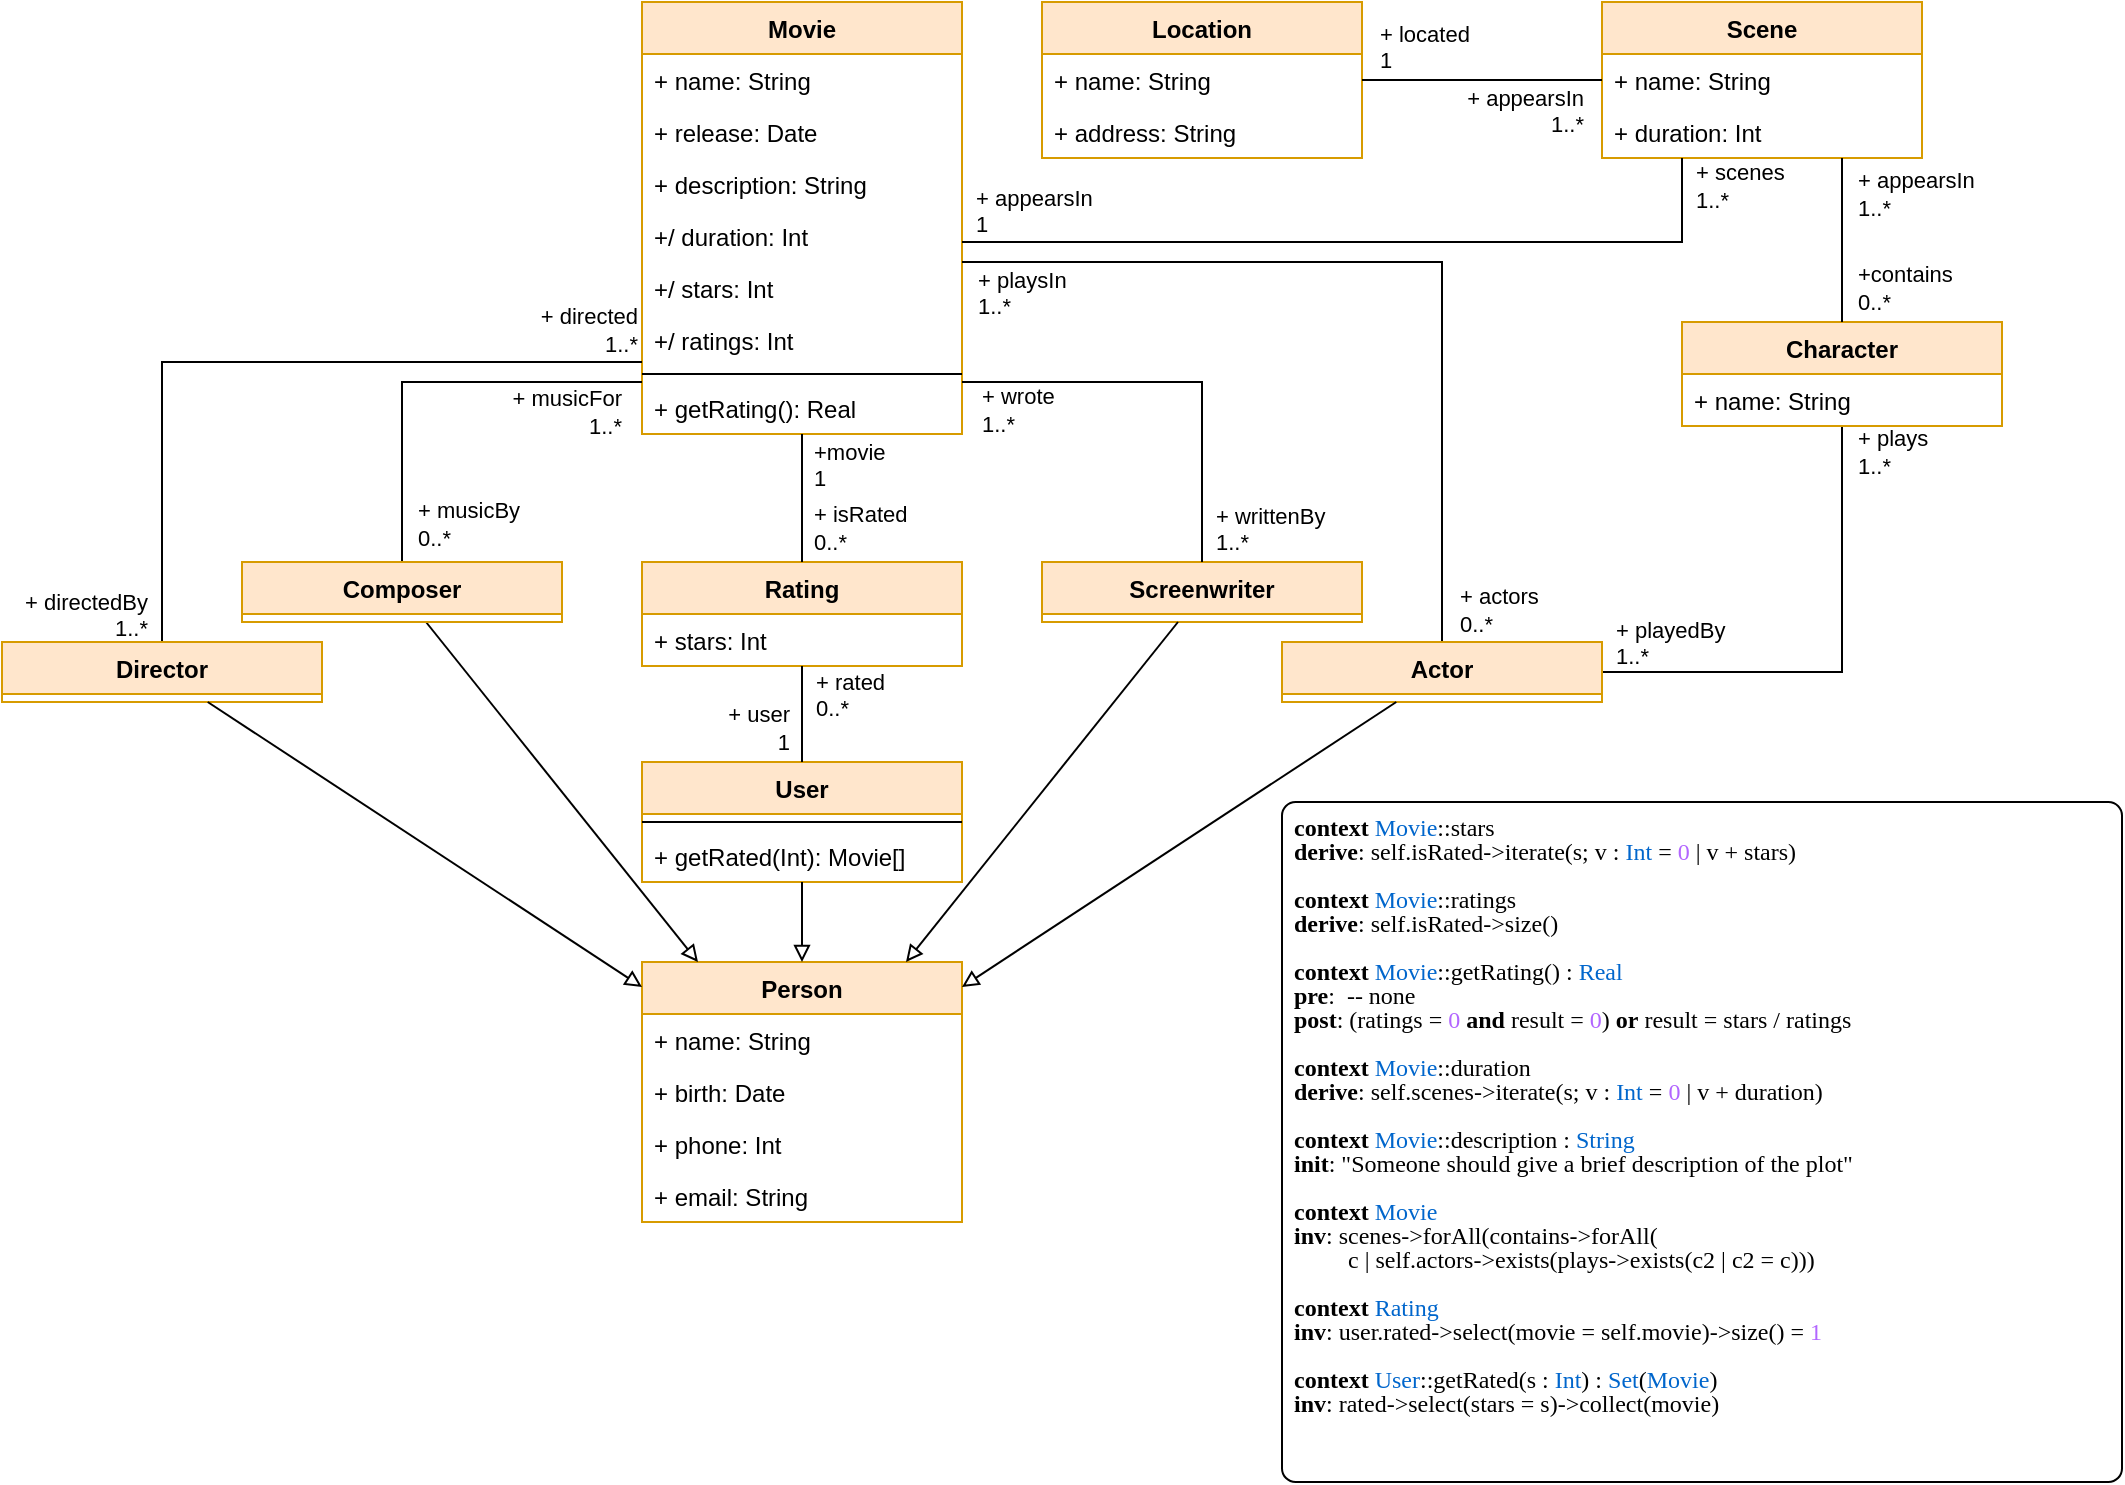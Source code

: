 <mxfile version="13.9.9" type="device"><diagram id="gXa_ElBsFq9UK7GmH2Hn" name="Page-1"><mxGraphModel dx="1422" dy="947" grid="1" gridSize="10" guides="1" tooltips="1" connect="1" arrows="1" fold="1" page="1" pageScale="1" pageWidth="850" pageHeight="1100" math="0" shadow="0"><root><mxCell id="0"/><mxCell id="1" parent="0"/><mxCell id="VgMsTObbNKX2HGXtcI_4-1" value="Movie" style="swimlane;fontStyle=1;align=center;verticalAlign=top;childLayout=stackLayout;horizontal=1;startSize=26;horizontalStack=0;resizeParent=1;resizeParentMax=0;resizeLast=0;collapsible=1;marginBottom=0;fillColor=#ffe6cc;strokeColor=#d79b00;comic=0;" parent="1" vertex="1"><mxGeometry x="320" width="160" height="216" as="geometry"/></mxCell><mxCell id="12wuBCQsUMQKoUEvTXMY-10" value="+ name: String" style="text;strokeColor=none;fillColor=none;align=left;verticalAlign=top;spacingLeft=4;spacingRight=4;overflow=hidden;rotatable=0;points=[[0,0.5],[1,0.5]];portConstraint=eastwest;" parent="VgMsTObbNKX2HGXtcI_4-1" vertex="1"><mxGeometry y="26" width="160" height="26" as="geometry"/></mxCell><mxCell id="12wuBCQsUMQKoUEvTXMY-11" value="+ release: Date" style="text;strokeColor=none;fillColor=none;align=left;verticalAlign=top;spacingLeft=4;spacingRight=4;overflow=hidden;rotatable=0;points=[[0,0.5],[1,0.5]];portConstraint=eastwest;" parent="VgMsTObbNKX2HGXtcI_4-1" vertex="1"><mxGeometry y="52" width="160" height="26" as="geometry"/></mxCell><mxCell id="12wuBCQsUMQKoUEvTXMY-27" value="+ description: String" style="text;strokeColor=none;fillColor=none;align=left;verticalAlign=top;spacingLeft=4;spacingRight=4;overflow=hidden;rotatable=0;points=[[0,0.5],[1,0.5]];portConstraint=eastwest;" parent="VgMsTObbNKX2HGXtcI_4-1" vertex="1"><mxGeometry y="78" width="160" height="26" as="geometry"/></mxCell><mxCell id="12wuBCQsUMQKoUEvTXMY-13" value="+/ duration: Int" style="text;strokeColor=none;fillColor=none;align=left;verticalAlign=top;spacingLeft=4;spacingRight=4;overflow=hidden;rotatable=0;points=[[0,0.5],[1,0.5]];portConstraint=eastwest;" parent="VgMsTObbNKX2HGXtcI_4-1" vertex="1"><mxGeometry y="104" width="160" height="26" as="geometry"/></mxCell><mxCell id="urImK_rs9Gk4mbMDequv-2" value="+/ stars: Int" style="text;strokeColor=none;fillColor=none;align=left;verticalAlign=top;spacingLeft=4;spacingRight=4;overflow=hidden;rotatable=0;points=[[0,0.5],[1,0.5]];portConstraint=eastwest;" parent="VgMsTObbNKX2HGXtcI_4-1" vertex="1"><mxGeometry y="130" width="160" height="26" as="geometry"/></mxCell><mxCell id="urImK_rs9Gk4mbMDequv-3" value="+/ ratings: Int" style="text;strokeColor=none;fillColor=none;align=left;verticalAlign=top;spacingLeft=4;spacingRight=4;overflow=hidden;rotatable=0;points=[[0,0.5],[1,0.5]];portConstraint=eastwest;" parent="VgMsTObbNKX2HGXtcI_4-1" vertex="1"><mxGeometry y="156" width="160" height="26" as="geometry"/></mxCell><mxCell id="urImK_rs9Gk4mbMDequv-23" value="" style="line;strokeWidth=1;fillColor=none;align=left;verticalAlign=middle;spacingTop=-1;spacingLeft=3;spacingRight=3;rotatable=0;labelPosition=right;points=[];portConstraint=eastwest;" parent="VgMsTObbNKX2HGXtcI_4-1" vertex="1"><mxGeometry y="182" width="160" height="8" as="geometry"/></mxCell><mxCell id="urImK_rs9Gk4mbMDequv-24" value="+ getRating(): Real" style="text;strokeColor=none;fillColor=none;align=left;verticalAlign=top;spacingLeft=4;spacingRight=4;overflow=hidden;rotatable=0;points=[[0,0.5],[1,0.5]];portConstraint=eastwest;" parent="VgMsTObbNKX2HGXtcI_4-1" vertex="1"><mxGeometry y="190" width="160" height="26" as="geometry"/></mxCell><mxCell id="12wuBCQsUMQKoUEvTXMY-23" style="edgeStyle=orthogonalEdgeStyle;rounded=0;orthogonalLoop=1;jettySize=auto;html=1;startArrow=none;startFill=0;endArrow=none;endFill=0;" parent="1" source="VgMsTObbNKX2HGXtcI_4-5" target="VgMsTObbNKX2HGXtcI_4-1" edge="1"><mxGeometry relative="1" as="geometry"><mxPoint x="160" y="338" as="sourcePoint"/><Array as="points"><mxPoint x="80" y="180"/></Array></mxGeometry></mxCell><mxCell id="dgfUO28k2hxPLU1Zi7Mp-28" value="+ directed&lt;br&gt;&lt;div&gt;1..*&lt;/div&gt;" style="edgeLabel;html=1;align=right;verticalAlign=middle;resizable=0;points=[];" parent="12wuBCQsUMQKoUEvTXMY-23" vertex="1" connectable="0"><mxGeometry x="0.862" y="-1" relative="1" as="geometry"><mxPoint x="24" y="-17" as="offset"/></mxGeometry></mxCell><mxCell id="dgfUO28k2hxPLU1Zi7Mp-29" value="+ directedBy&lt;br&gt;1..*" style="edgeLabel;html=1;align=right;verticalAlign=bottom;resizable=0;points=[];" parent="12wuBCQsUMQKoUEvTXMY-23" vertex="1" connectable="0"><mxGeometry x="-0.929" y="-1" relative="1" as="geometry"><mxPoint x="-8" y="15" as="offset"/></mxGeometry></mxCell><mxCell id="VgMsTObbNKX2HGXtcI_4-5" value="Director" style="swimlane;fontStyle=1;align=center;verticalAlign=top;childLayout=stackLayout;horizontal=1;startSize=26;horizontalStack=0;resizeParent=1;resizeParentMax=0;resizeLast=0;collapsible=1;marginBottom=0;fillColor=#ffe6cc;strokeColor=#d79b00;comic=0;" parent="1" vertex="1"><mxGeometry y="320" width="160" height="30" as="geometry"/></mxCell><mxCell id="12wuBCQsUMQKoUEvTXMY-20" style="edgeStyle=orthogonalEdgeStyle;rounded=0;orthogonalLoop=1;jettySize=auto;html=1;startArrow=none;startFill=0;endArrow=none;endFill=0;" parent="1" source="VgMsTObbNKX2HGXtcI_4-7" target="VgMsTObbNKX2HGXtcI_4-8" edge="1"><mxGeometry relative="1" as="geometry"/></mxCell><mxCell id="dgfUO28k2hxPLU1Zi7Mp-21" value="+ plays&lt;br&gt;&lt;div&gt;1..*&lt;/div&gt;" style="edgeLabel;html=1;align=left;verticalAlign=middle;resizable=0;points=[];" parent="12wuBCQsUMQKoUEvTXMY-20" vertex="1" connectable="0"><mxGeometry x="0.855" y="-1" relative="1" as="geometry"><mxPoint x="5" y="-5" as="offset"/></mxGeometry></mxCell><mxCell id="dgfUO28k2hxPLU1Zi7Mp-22" value="+ playedBy&lt;br&gt;1..*" style="edgeLabel;html=1;align=left;verticalAlign=bottom;resizable=0;points=[];" parent="12wuBCQsUMQKoUEvTXMY-20" vertex="1" connectable="0"><mxGeometry x="-0.831" y="-3" relative="1" as="geometry"><mxPoint x="-16" y="-3" as="offset"/></mxGeometry></mxCell><mxCell id="12wuBCQsUMQKoUEvTXMY-25" style="edgeStyle=orthogonalEdgeStyle;rounded=0;orthogonalLoop=1;jettySize=auto;html=1;startArrow=none;startFill=0;endArrow=none;endFill=0;" parent="1" source="VgMsTObbNKX2HGXtcI_4-7" target="VgMsTObbNKX2HGXtcI_4-1" edge="1"><mxGeometry relative="1" as="geometry"><Array as="points"><mxPoint x="720" y="130"/></Array></mxGeometry></mxCell><mxCell id="dgfUO28k2hxPLU1Zi7Mp-24" value="+ playsIn&lt;br&gt;1..*" style="edgeLabel;html=1;align=left;verticalAlign=top;resizable=0;points=[];" parent="12wuBCQsUMQKoUEvTXMY-25" vertex="1" connectable="0"><mxGeometry x="0.934" relative="1" as="geometry"><mxPoint x="-8" y="-4" as="offset"/></mxGeometry></mxCell><mxCell id="dgfUO28k2hxPLU1Zi7Mp-25" value="+ actors&lt;br&gt;0..*" style="edgeLabel;html=1;align=left;verticalAlign=middle;resizable=0;points=[];" parent="12wuBCQsUMQKoUEvTXMY-25" vertex="1" connectable="0"><mxGeometry x="-0.92" relative="1" as="geometry"><mxPoint x="7" y="1" as="offset"/></mxGeometry></mxCell><mxCell id="VgMsTObbNKX2HGXtcI_4-7" value="Actor" style="swimlane;fontStyle=1;align=center;verticalAlign=top;childLayout=stackLayout;horizontal=1;startSize=26;horizontalStack=0;resizeParent=1;resizeParentMax=0;resizeLast=0;collapsible=1;marginBottom=0;fillColor=#ffe6cc;strokeColor=#d79b00;comic=0;" parent="1" vertex="1"><mxGeometry x="640" y="320" width="160" height="30" as="geometry"/></mxCell><mxCell id="VgMsTObbNKX2HGXtcI_4-8" value="Character" style="swimlane;fontStyle=1;align=center;verticalAlign=top;childLayout=stackLayout;horizontal=1;startSize=26;horizontalStack=0;resizeParent=1;resizeParentMax=0;resizeLast=0;collapsible=1;marginBottom=0;fillColor=#ffe6cc;strokeColor=#d79b00;comic=0;" parent="1" vertex="1"><mxGeometry x="840" y="160" width="160" height="52" as="geometry"/></mxCell><mxCell id="12wuBCQsUMQKoUEvTXMY-7" value="+ name: String" style="text;strokeColor=none;fillColor=none;align=left;verticalAlign=top;spacingLeft=4;spacingRight=4;overflow=hidden;rotatable=0;points=[[0,0.5],[1,0.5]];portConstraint=eastwest;" parent="VgMsTObbNKX2HGXtcI_4-8" vertex="1"><mxGeometry y="26" width="160" height="26" as="geometry"/></mxCell><mxCell id="VgMsTObbNKX2HGXtcI_4-9" value="Scene" style="swimlane;fontStyle=1;align=center;verticalAlign=top;childLayout=stackLayout;horizontal=1;startSize=26;horizontalStack=0;resizeParent=1;resizeParentMax=0;resizeLast=0;collapsible=1;marginBottom=0;fillColor=#ffe6cc;strokeColor=#d79b00;comic=0;" parent="1" vertex="1"><mxGeometry x="800" width="160" height="78" as="geometry"/></mxCell><mxCell id="12wuBCQsUMQKoUEvTXMY-12" value="+ name: String" style="text;strokeColor=none;fillColor=none;align=left;verticalAlign=top;spacingLeft=4;spacingRight=4;overflow=hidden;rotatable=0;points=[[0,0.5],[1,0.5]];portConstraint=eastwest;" parent="VgMsTObbNKX2HGXtcI_4-9" vertex="1"><mxGeometry y="26" width="160" height="26" as="geometry"/></mxCell><mxCell id="12wuBCQsUMQKoUEvTXMY-9" value="+ duration: Int" style="text;strokeColor=none;fillColor=none;align=left;verticalAlign=top;spacingLeft=4;spacingRight=4;overflow=hidden;rotatable=0;points=[[0,0.5],[1,0.5]];portConstraint=eastwest;" parent="VgMsTObbNKX2HGXtcI_4-9" vertex="1"><mxGeometry y="52" width="160" height="26" as="geometry"/></mxCell><mxCell id="VgMsTObbNKX2HGXtcI_4-10" value="Location" style="swimlane;fontStyle=1;align=center;verticalAlign=top;childLayout=stackLayout;horizontal=1;startSize=26;horizontalStack=0;resizeParent=1;resizeParentMax=0;resizeLast=0;collapsible=1;marginBottom=0;fillColor=#ffe6cc;strokeColor=#d79b00;comic=0;" parent="1" vertex="1"><mxGeometry x="520" width="160" height="78" as="geometry"/></mxCell><mxCell id="12wuBCQsUMQKoUEvTXMY-14" value="+ name: String" style="text;strokeColor=none;fillColor=none;align=left;verticalAlign=top;spacingLeft=4;spacingRight=4;overflow=hidden;rotatable=0;points=[[0,0.5],[1,0.5]];portConstraint=eastwest;" parent="VgMsTObbNKX2HGXtcI_4-10" vertex="1"><mxGeometry y="26" width="160" height="26" as="geometry"/></mxCell><mxCell id="12wuBCQsUMQKoUEvTXMY-8" value="+ address: String" style="text;strokeColor=none;fillColor=none;align=left;verticalAlign=top;spacingLeft=4;spacingRight=4;overflow=hidden;rotatable=0;points=[[0,0.5],[1,0.5]];portConstraint=eastwest;" parent="VgMsTObbNKX2HGXtcI_4-10" vertex="1"><mxGeometry y="52" width="160" height="26" as="geometry"/></mxCell><mxCell id="12wuBCQsUMQKoUEvTXMY-1" value="Person" style="swimlane;fontStyle=1;align=center;verticalAlign=top;childLayout=stackLayout;horizontal=1;startSize=26;horizontalStack=0;resizeParent=1;resizeParentMax=0;resizeLast=0;collapsible=1;marginBottom=0;fillColor=#ffe6cc;strokeColor=#d79b00;comic=0;" parent="1" vertex="1"><mxGeometry x="320" y="480" width="160" height="130" as="geometry"/></mxCell><mxCell id="12wuBCQsUMQKoUEvTXMY-2" value="+ name: String" style="text;strokeColor=none;fillColor=none;align=left;verticalAlign=top;spacingLeft=4;spacingRight=4;overflow=hidden;rotatable=0;points=[[0,0.5],[1,0.5]];portConstraint=eastwest;" parent="12wuBCQsUMQKoUEvTXMY-1" vertex="1"><mxGeometry y="26" width="160" height="26" as="geometry"/></mxCell><mxCell id="12wuBCQsUMQKoUEvTXMY-5" value="+ birth: Date" style="text;strokeColor=none;fillColor=none;align=left;verticalAlign=top;spacingLeft=4;spacingRight=4;overflow=hidden;rotatable=0;points=[[0,0.5],[1,0.5]];portConstraint=eastwest;" parent="12wuBCQsUMQKoUEvTXMY-1" vertex="1"><mxGeometry y="52" width="160" height="26" as="geometry"/></mxCell><mxCell id="12wuBCQsUMQKoUEvTXMY-3" value="+ phone: Int" style="text;strokeColor=none;fillColor=none;align=left;verticalAlign=top;spacingLeft=4;spacingRight=4;overflow=hidden;rotatable=0;points=[[0,0.5],[1,0.5]];portConstraint=eastwest;" parent="12wuBCQsUMQKoUEvTXMY-1" vertex="1"><mxGeometry y="78" width="160" height="26" as="geometry"/></mxCell><mxCell id="12wuBCQsUMQKoUEvTXMY-4" value="+ email: String" style="text;strokeColor=none;fillColor=none;align=left;verticalAlign=top;spacingLeft=4;spacingRight=4;overflow=hidden;rotatable=0;points=[[0,0.5],[1,0.5]];portConstraint=eastwest;" parent="12wuBCQsUMQKoUEvTXMY-1" vertex="1"><mxGeometry y="104" width="160" height="26" as="geometry"/></mxCell><mxCell id="VgMsTObbNKX2HGXtcI_4-6" value="Screenwriter" style="swimlane;fontStyle=1;align=center;verticalAlign=top;childLayout=stackLayout;horizontal=1;startSize=26;horizontalStack=0;resizeParent=1;resizeParentMax=0;resizeLast=0;collapsible=1;marginBottom=0;fillColor=#ffe6cc;strokeColor=#d79b00;comic=0;" parent="1" vertex="1"><mxGeometry x="520" y="280" width="160" height="30" as="geometry"/></mxCell><mxCell id="12wuBCQsUMQKoUEvTXMY-26" style="edgeStyle=orthogonalEdgeStyle;rounded=0;orthogonalLoop=1;jettySize=auto;html=1;startArrow=none;startFill=0;endArrow=none;endFill=0;" parent="1" source="12wuBCQsUMQKoUEvTXMY-15" target="VgMsTObbNKX2HGXtcI_4-1" edge="1"><mxGeometry relative="1" as="geometry"><Array as="points"><mxPoint x="200" y="190"/></Array></mxGeometry></mxCell><mxCell id="dgfUO28k2hxPLU1Zi7Mp-30" value="+ musicBy&lt;br&gt;0..*" style="edgeLabel;html=1;align=left;verticalAlign=middle;resizable=0;points=[];" parent="12wuBCQsUMQKoUEvTXMY-26" vertex="1" connectable="0"><mxGeometry x="-0.523" y="-3" relative="1" as="geometry"><mxPoint x="3" y="31" as="offset"/></mxGeometry></mxCell><mxCell id="dgfUO28k2hxPLU1Zi7Mp-31" value="&lt;div&gt;+ musicFor&lt;/div&gt;1..*" style="edgeLabel;html=1;align=right;verticalAlign=middle;resizable=0;points=[];" parent="12wuBCQsUMQKoUEvTXMY-26" vertex="1" connectable="0"><mxGeometry x="0.583" y="2" relative="1" as="geometry"><mxPoint x="34" y="17" as="offset"/></mxGeometry></mxCell><mxCell id="12wuBCQsUMQKoUEvTXMY-16" style="edgeStyle=orthogonalEdgeStyle;rounded=0;orthogonalLoop=1;jettySize=auto;html=1;startArrow=none;startFill=0;endArrow=none;endFill=0;" parent="1" source="12wuBCQsUMQKoUEvTXMY-12" target="VgMsTObbNKX2HGXtcI_4-10" edge="1"><mxGeometry relative="1" as="geometry"/></mxCell><mxCell id="dgfUO28k2hxPLU1Zi7Mp-11" value="&lt;div&gt;+ located&lt;/div&gt;&lt;div&gt;1&lt;/div&gt;" style="edgeLabel;html=1;align=left;verticalAlign=bottom;resizable=0;points=[];" parent="12wuBCQsUMQKoUEvTXMY-16" vertex="1" connectable="0"><mxGeometry x="0.683" y="1" relative="1" as="geometry"><mxPoint x="-12" y="-3" as="offset"/></mxGeometry></mxCell><mxCell id="dgfUO28k2hxPLU1Zi7Mp-13" value="+ appearsIn&lt;br&gt;1..*" style="edgeLabel;html=1;align=right;verticalAlign=top;resizable=0;points=[];" parent="12wuBCQsUMQKoUEvTXMY-16" vertex="1" connectable="0"><mxGeometry x="-0.7" y="2" relative="1" as="geometry"><mxPoint x="9" y="-6" as="offset"/></mxGeometry></mxCell><mxCell id="12wuBCQsUMQKoUEvTXMY-17" style="edgeStyle=orthogonalEdgeStyle;rounded=0;orthogonalLoop=1;jettySize=auto;html=1;startArrow=none;startFill=0;endArrow=none;endFill=0;" parent="1" source="VgMsTObbNKX2HGXtcI_4-1" target="VgMsTObbNKX2HGXtcI_4-9" edge="1"><mxGeometry relative="1" as="geometry"><Array as="points"><mxPoint x="840" y="120"/></Array></mxGeometry></mxCell><mxCell id="dgfUO28k2hxPLU1Zi7Mp-18" value="+ scenes&lt;br&gt;1..*" style="edgeLabel;html=1;align=left;verticalAlign=middle;resizable=0;points=[];" parent="12wuBCQsUMQKoUEvTXMY-17" vertex="1" connectable="0"><mxGeometry x="0.84" y="1" relative="1" as="geometry"><mxPoint x="6" y="-18" as="offset"/></mxGeometry></mxCell><mxCell id="dgfUO28k2hxPLU1Zi7Mp-19" value="+ appearsIn&lt;br&gt;1" style="edgeLabel;html=1;align=left;verticalAlign=bottom;resizable=0;points=[];" parent="12wuBCQsUMQKoUEvTXMY-17" vertex="1" connectable="0"><mxGeometry x="-0.92" y="-2" relative="1" as="geometry"><mxPoint x="-11" y="-3" as="offset"/></mxGeometry></mxCell><mxCell id="12wuBCQsUMQKoUEvTXMY-18" style="edgeStyle=orthogonalEdgeStyle;rounded=0;orthogonalLoop=1;jettySize=auto;html=1;startArrow=none;startFill=0;endArrow=none;endFill=0;" parent="1" source="VgMsTObbNKX2HGXtcI_4-9" target="VgMsTObbNKX2HGXtcI_4-8" edge="1"><mxGeometry relative="1" as="geometry"><mxPoint x="1060" y="228" as="targetPoint"/><Array as="points"><mxPoint x="920" y="108"/><mxPoint x="920" y="108"/></Array></mxGeometry></mxCell><mxCell id="dgfUO28k2hxPLU1Zi7Mp-9" value="+ appearsIn&lt;br&gt;1..*" style="edgeLabel;html=1;align=left;verticalAlign=middle;resizable=0;points=[];" parent="12wuBCQsUMQKoUEvTXMY-18" vertex="1" connectable="0"><mxGeometry x="-0.791" y="4" relative="1" as="geometry"><mxPoint x="2" y="8.76" as="offset"/></mxGeometry></mxCell><mxCell id="dgfUO28k2hxPLU1Zi7Mp-10" value="+contains&lt;br&gt;0..*" style="edgeLabel;html=1;align=left;verticalAlign=middle;resizable=0;points=[];" parent="12wuBCQsUMQKoUEvTXMY-18" vertex="1" connectable="0"><mxGeometry x="0.699" y="4" relative="1" as="geometry"><mxPoint x="2" y="-5" as="offset"/></mxGeometry></mxCell><mxCell id="dgfUO28k2hxPLU1Zi7Mp-2" value="" style="endArrow=block;html=1;endFill=0;" parent="1" source="VgMsTObbNKX2HGXtcI_4-5" target="12wuBCQsUMQKoUEvTXMY-1" edge="1"><mxGeometry width="50" height="50" relative="1" as="geometry"><mxPoint x="630" y="368" as="sourcePoint"/><mxPoint x="680" y="318" as="targetPoint"/></mxGeometry></mxCell><mxCell id="dgfUO28k2hxPLU1Zi7Mp-3" value="" style="endArrow=block;html=1;endFill=0;" parent="1" source="VgMsTObbNKX2HGXtcI_4-6" target="12wuBCQsUMQKoUEvTXMY-1" edge="1"><mxGeometry width="50" height="50" relative="1" as="geometry"><mxPoint x="630" y="368" as="sourcePoint"/><mxPoint x="680" y="318" as="targetPoint"/></mxGeometry></mxCell><mxCell id="dgfUO28k2hxPLU1Zi7Mp-4" value="" style="endArrow=block;html=1;endFill=0;" parent="1" source="VgMsTObbNKX2HGXtcI_4-7" target="12wuBCQsUMQKoUEvTXMY-1" edge="1"><mxGeometry width="50" height="50" relative="1" as="geometry"><mxPoint x="630" y="368" as="sourcePoint"/><mxPoint x="680" y="318" as="targetPoint"/></mxGeometry></mxCell><mxCell id="dgfUO28k2hxPLU1Zi7Mp-5" value="" style="endArrow=block;html=1;endFill=0;" parent="1" source="12wuBCQsUMQKoUEvTXMY-15" target="12wuBCQsUMQKoUEvTXMY-1" edge="1"><mxGeometry width="50" height="50" relative="1" as="geometry"><mxPoint x="630" y="368" as="sourcePoint"/><mxPoint x="680" y="318" as="targetPoint"/></mxGeometry></mxCell><mxCell id="12wuBCQsUMQKoUEvTXMY-15" value="Composer" style="swimlane;fontStyle=1;align=center;verticalAlign=top;childLayout=stackLayout;horizontal=1;startSize=26;horizontalStack=0;resizeParent=1;resizeParentMax=0;resizeLast=0;collapsible=1;marginBottom=0;fillColor=#ffe6cc;strokeColor=#d79b00;comic=0;" parent="1" vertex="1"><mxGeometry x="120" y="280" width="160" height="30" as="geometry"/></mxCell><mxCell id="dgfUO28k2hxPLU1Zi7Mp-6" style="edgeStyle=orthogonalEdgeStyle;rounded=0;orthogonalLoop=1;jettySize=auto;html=1;startArrow=none;startFill=0;endArrow=none;endFill=0;" parent="1" source="VgMsTObbNKX2HGXtcI_4-6" target="VgMsTObbNKX2HGXtcI_4-1" edge="1"><mxGeometry relative="1" as="geometry"><mxPoint x="600" y="208" as="sourcePoint"/><mxPoint x="400" y="208" as="targetPoint"/><Array as="points"><mxPoint x="600" y="190"/></Array></mxGeometry></mxCell><mxCell id="dgfUO28k2hxPLU1Zi7Mp-26" value="+ wrote&lt;br&gt;&lt;div&gt;1..*&lt;/div&gt;" style="edgeLabel;html=1;align=left;verticalAlign=middle;resizable=0;points=[];" parent="dgfUO28k2hxPLU1Zi7Mp-6" vertex="1" connectable="0"><mxGeometry x="0.635" relative="1" as="geometry"><mxPoint x="-31" y="14" as="offset"/></mxGeometry></mxCell><mxCell id="dgfUO28k2hxPLU1Zi7Mp-27" value="+ writtenBy&lt;br&gt;1..*" style="edgeLabel;html=1;align=left;verticalAlign=bottom;resizable=0;points=[];" parent="dgfUO28k2hxPLU1Zi7Mp-6" vertex="1" connectable="0"><mxGeometry x="-0.704" y="1" relative="1" as="geometry"><mxPoint x="6" y="29" as="offset"/></mxGeometry></mxCell><mxCell id="IkA7HS4XKDCrN6cH_uPI-1" value="&lt;p style=&quot;line-height: 100% ; font-size: 12px&quot;&gt;&lt;font face=&quot;Consolas&quot;&gt;&lt;b style=&quot;font-size: 12px&quot;&gt;context&lt;/b&gt; &lt;font color=&quot;#0066cc&quot;&gt;Movie&lt;/font&gt;::stars&lt;br style=&quot;font-size: 12px&quot;&gt;&lt;b style=&quot;font-size: 12px&quot;&gt;derive&lt;/b&gt;: self.isRated-&amp;gt;iterate(s; v : &lt;font color=&quot;#0066cc&quot;&gt;Int&lt;/font&gt; = &lt;font color=&quot;#b266ff&quot;&gt;0&lt;/font&gt; | v + stars)&lt;br style=&quot;font-size: 12px&quot;&gt;&lt;br style=&quot;font-size: 12px&quot;&gt;&lt;b style=&quot;font-size: 12px&quot;&gt;context&lt;/b&gt; &lt;font color=&quot;#0066cc&quot;&gt;Movie&lt;/font&gt;::ratings&lt;br style=&quot;font-size: 12px&quot;&gt;&lt;b&gt;derive&lt;/b&gt;: self.isRated-&amp;gt;size()&lt;br style=&quot;font-size: 12px&quot;&gt;&lt;br style=&quot;font-size: 12px&quot;&gt;&lt;b style=&quot;font-size: 12px&quot;&gt;context&lt;/b&gt; &lt;font color=&quot;#0066cc&quot;&gt;Movie&lt;/font&gt;::getRating() : &lt;font color=&quot;#0066cc&quot;&gt;Real&lt;/font&gt;&lt;br style=&quot;font-size: 12px&quot;&gt;&lt;b style=&quot;font-size: 12px&quot;&gt;pre&lt;/b&gt;:&amp;nbsp; -- none&lt;br style=&quot;font-size: 12px&quot;&gt;&lt;b style=&quot;font-size: 12px&quot;&gt;post&lt;/b&gt;: (ratings = &lt;font color=&quot;#b266ff&quot;&gt;0&lt;/font&gt; &lt;b&gt;and&lt;/b&gt; result = &lt;font color=&quot;#b266ff&quot;&gt;0&lt;/font&gt;)&amp;nbsp;&lt;b&gt;or&lt;/b&gt; result = stars / ratings&lt;br style=&quot;font-size: 12px&quot;&gt;&lt;br style=&quot;font-size: 12px&quot;&gt;&lt;b style=&quot;font-size: 12px&quot;&gt;context&lt;/b&gt; &lt;font color=&quot;#0066cc&quot;&gt;Movie&lt;/font&gt;::duration&lt;br style=&quot;font-size: 12px&quot;&gt;&lt;b style=&quot;font-size: 12px&quot;&gt;derive&lt;/b&gt;: self.scenes-&amp;gt;iterate(s; v : &lt;font color=&quot;#0066cc&quot;&gt;Int&lt;/font&gt; = &lt;font color=&quot;#b266ff&quot;&gt;0&lt;/font&gt; | v + duration)&lt;br style=&quot;font-size: 12px&quot;&gt;&lt;br style=&quot;font-size: 12px&quot;&gt;&lt;b style=&quot;font-size: 12px&quot;&gt;context&lt;/b&gt; &lt;font color=&quot;#0066cc&quot;&gt;Movie&lt;/font&gt;::description : &lt;font color=&quot;#0066cc&quot;&gt;String&lt;/font&gt;&lt;br style=&quot;font-size: 12px&quot;&gt;&lt;b style=&quot;font-size: 12px&quot;&gt;init&lt;/b&gt;: &quot;Someone should give a brief description of the plot&quot;&lt;br style=&quot;font-size: 12px&quot;&gt;&lt;br style=&quot;font-size: 12px&quot;&gt;&lt;b style=&quot;font-size: 12px&quot;&gt;context&lt;/b&gt; &lt;font color=&quot;#0066cc&quot;&gt;Movie&lt;/font&gt;&lt;br style=&quot;font-size: 12px&quot;&gt;&lt;b style=&quot;font-size: 12px&quot;&gt;inv&lt;/b&gt;: scenes-&amp;gt;forAll(contains-&amp;gt;forAll(&lt;br&gt;&amp;nbsp; &amp;nbsp; &amp;nbsp; &amp;nbsp; &amp;nbsp;c | self.actors-&amp;gt;exists(plays-&amp;gt;exists(c2 | c2 = c)))&lt;br style=&quot;font-size: 12px&quot;&gt;&lt;br style=&quot;font-size: 12px&quot;&gt;&lt;b style=&quot;font-size: 12px&quot;&gt;context&lt;/b&gt; &lt;font color=&quot;#0066cc&quot;&gt;Rating&lt;/font&gt;&lt;br style=&quot;font-size: 12px&quot;&gt;&lt;b style=&quot;font-size: 12px&quot;&gt;inv&lt;/b&gt;: user.rated-&amp;gt;select(movie = self.movie)-&amp;gt;size() = &lt;font color=&quot;#b266ff&quot;&gt;1&lt;/font&gt;&lt;br style=&quot;font-size: 12px&quot;&gt;&lt;br style=&quot;font-size: 12px&quot;&gt;&lt;b style=&quot;font-size: 12px&quot;&gt;context&lt;/b&gt; &lt;font color=&quot;#0066cc&quot;&gt;User&lt;/font&gt;::getRated(s : &lt;font color=&quot;#0066cc&quot;&gt;Int&lt;/font&gt;) : &lt;font color=&quot;#0066cc&quot;&gt;Set&lt;/font&gt;(&lt;font color=&quot;#0066cc&quot;&gt;Movie&lt;/font&gt;)&lt;br style=&quot;font-size: 12px&quot;&gt;&lt;b style=&quot;font-size: 12px&quot;&gt;inv&lt;/b&gt;: rated-&amp;gt;select(stars = s)-&amp;gt;collect(movie)&lt;/font&gt;&lt;/p&gt;" style="rounded=1;whiteSpace=wrap;html=1;verticalAlign=top;align=left;fontSize=12;fontFamily=MonoLisa;spacing=6;labelPosition=center;verticalLabelPosition=middle;spacingTop=-16;arcSize=2;" parent="1" vertex="1"><mxGeometry x="640" y="400" width="420" height="340" as="geometry"/></mxCell><mxCell id="urImK_rs9Gk4mbMDequv-4" value="User" style="swimlane;fontStyle=1;align=center;verticalAlign=top;childLayout=stackLayout;horizontal=1;startSize=26;horizontalStack=0;resizeParent=1;resizeParentMax=0;resizeLast=0;collapsible=1;marginBottom=0;fillColor=#ffe6cc;strokeColor=#d79b00;comic=0;" parent="1" vertex="1"><mxGeometry x="320" y="380" width="160" height="60" as="geometry"/></mxCell><mxCell id="urImK_rs9Gk4mbMDequv-26" value="" style="line;strokeWidth=1;fillColor=none;align=left;verticalAlign=middle;spacingTop=-1;spacingLeft=3;spacingRight=3;rotatable=0;labelPosition=right;points=[];portConstraint=eastwest;" parent="urImK_rs9Gk4mbMDequv-4" vertex="1"><mxGeometry y="26" width="160" height="8" as="geometry"/></mxCell><mxCell id="urImK_rs9Gk4mbMDequv-25" value="+ getRated(Int): Movie[]" style="text;strokeColor=none;fillColor=none;align=left;verticalAlign=top;spacingLeft=4;spacingRight=4;overflow=hidden;rotatable=0;points=[[0,0.5],[1,0.5]];portConstraint=eastwest;" parent="urImK_rs9Gk4mbMDequv-4" vertex="1"><mxGeometry y="34" width="160" height="26" as="geometry"/></mxCell><mxCell id="urImK_rs9Gk4mbMDequv-9" value="" style="endArrow=block;html=1;endFill=0;" parent="1" source="urImK_rs9Gk4mbMDequv-4" target="12wuBCQsUMQKoUEvTXMY-1" edge="1"><mxGeometry width="50" height="50" relative="1" as="geometry"><mxPoint x="591.25" y="318" as="sourcePoint"/><mxPoint x="490" y="399" as="targetPoint"/></mxGeometry></mxCell><mxCell id="urImK_rs9Gk4mbMDequv-13" value="Rating" style="swimlane;fontStyle=1;align=center;verticalAlign=top;childLayout=stackLayout;horizontal=1;startSize=26;horizontalStack=0;resizeParent=1;resizeParentMax=0;resizeLast=0;collapsible=1;marginBottom=0;fillColor=#ffe6cc;strokeColor=#d79b00;comic=0;" parent="1" vertex="1"><mxGeometry x="320" y="280" width="160" height="52" as="geometry"/></mxCell><mxCell id="urImK_rs9Gk4mbMDequv-17" value="+ stars: Int" style="text;strokeColor=none;fillColor=none;align=left;verticalAlign=top;spacingLeft=4;spacingRight=4;overflow=hidden;rotatable=0;points=[[0,0.5],[1,0.5]];portConstraint=eastwest;" parent="urImK_rs9Gk4mbMDequv-13" vertex="1"><mxGeometry y="26" width="160" height="26" as="geometry"/></mxCell><mxCell id="urImK_rs9Gk4mbMDequv-14" style="edgeStyle=orthogonalEdgeStyle;rounded=0;orthogonalLoop=1;jettySize=auto;html=1;startArrow=none;startFill=0;endArrow=none;endFill=0;" parent="1" source="urImK_rs9Gk4mbMDequv-4" target="urImK_rs9Gk4mbMDequv-13" edge="1"><mxGeometry relative="1" as="geometry"><Array as="points"><mxPoint x="400" y="348"/><mxPoint x="400" y="348"/></Array><mxPoint x="730" y="488" as="sourcePoint"/><mxPoint x="490" y="153" as="targetPoint"/></mxGeometry></mxCell><mxCell id="urImK_rs9Gk4mbMDequv-15" value="+ rated&lt;br&gt;0..*" style="edgeLabel;html=1;align=left;verticalAlign=top;resizable=0;points=[];" parent="urImK_rs9Gk4mbMDequv-14" vertex="1" connectable="0"><mxGeometry x="0.934" relative="1" as="geometry"><mxPoint x="5" y="-7" as="offset"/></mxGeometry></mxCell><mxCell id="urImK_rs9Gk4mbMDequv-16" value="+ user&lt;br&gt;1" style="edgeLabel;html=1;align=right;verticalAlign=middle;resizable=0;points=[];" parent="urImK_rs9Gk4mbMDequv-14" vertex="1" connectable="0"><mxGeometry x="-0.92" relative="1" as="geometry"><mxPoint x="-6" y="-15" as="offset"/></mxGeometry></mxCell><mxCell id="urImK_rs9Gk4mbMDequv-18" style="edgeStyle=orthogonalEdgeStyle;rounded=0;orthogonalLoop=1;jettySize=auto;html=1;startArrow=none;startFill=0;endArrow=none;endFill=0;" parent="1" source="urImK_rs9Gk4mbMDequv-13" target="VgMsTObbNKX2HGXtcI_4-1" edge="1"><mxGeometry relative="1" as="geometry"><Array as="points"/><mxPoint x="410" y="405" as="sourcePoint"/><mxPoint x="410" y="340" as="targetPoint"/></mxGeometry></mxCell><mxCell id="urImK_rs9Gk4mbMDequv-19" value="+movie&lt;br&gt;1" style="edgeLabel;html=1;align=left;verticalAlign=top;resizable=0;points=[];" parent="urImK_rs9Gk4mbMDequv-18" vertex="1" connectable="0"><mxGeometry x="0.934" relative="1" as="geometry"><mxPoint x="4" y="-6" as="offset"/></mxGeometry></mxCell><mxCell id="urImK_rs9Gk4mbMDequv-20" value="+ isRated&lt;br&gt;0..*" style="edgeLabel;html=1;align=left;verticalAlign=middle;resizable=0;points=[];" parent="urImK_rs9Gk4mbMDequv-18" vertex="1" connectable="0"><mxGeometry x="-0.92" relative="1" as="geometry"><mxPoint x="4" y="-15" as="offset"/></mxGeometry></mxCell></root></mxGraphModel></diagram></mxfile>